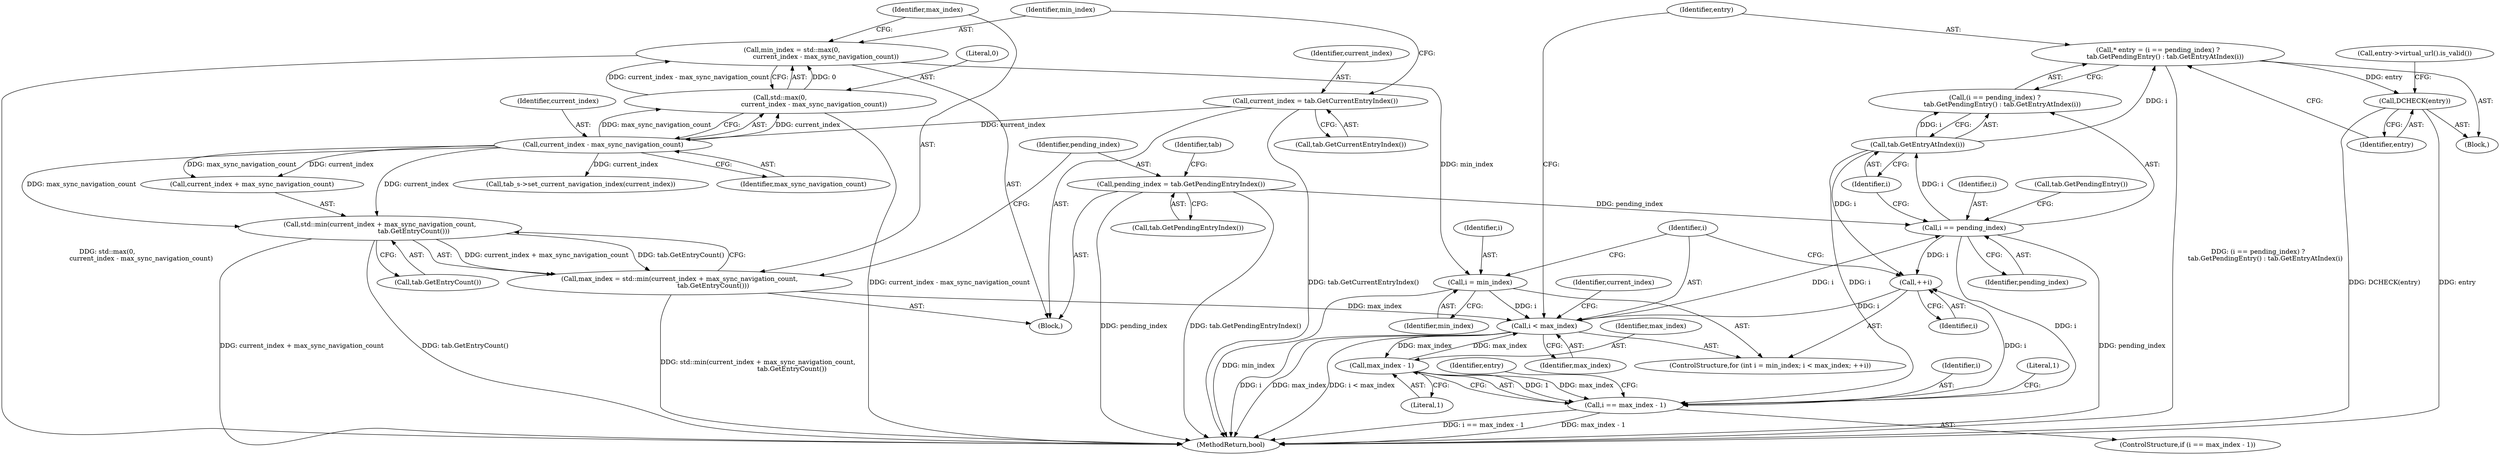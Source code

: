 digraph "0_Chrome_19190765882e272a6a2162c89acdb29110f7e3cf_13@pointer" {
"1000182" [label="(Call,* entry = (i == pending_index) ?\n       tab.GetPendingEntry() : tab.GetEntryAtIndex(i))"];
"1000189" [label="(Call,tab.GetEntryAtIndex(i))"];
"1000185" [label="(Call,i == pending_index)"];
"1000175" [label="(Call,i < max_index)"];
"1000178" [label="(Call,++i)"];
"1000197" [label="(Call,i == max_index - 1)"];
"1000199" [label="(Call,max_index - 1)"];
"1000172" [label="(Call,i = min_index)"];
"1000142" [label="(Call,min_index = std::max(0,\n                                 current_index - max_sync_navigation_count))"];
"1000144" [label="(Call,std::max(0,\n                                 current_index - max_sync_navigation_count))"];
"1000146" [label="(Call,current_index - max_sync_navigation_count)"];
"1000138" [label="(Call,current_index = tab.GetCurrentEntryIndex())"];
"1000150" [label="(Call,max_index = std::min(current_index + max_sync_navigation_count,\n                                 tab.GetEntryCount()))"];
"1000152" [label="(Call,std::min(current_index + max_sync_navigation_count,\n                                 tab.GetEntryCount()))"];
"1000158" [label="(Call,pending_index = tab.GetPendingEntryIndex())"];
"1000191" [label="(Call,DCHECK(entry))"];
"1000224" [label="(Identifier,entry)"];
"1000173" [label="(Identifier,i)"];
"1000143" [label="(Identifier,min_index)"];
"1000190" [label="(Identifier,i)"];
"1000177" [label="(Identifier,max_index)"];
"1000194" [label="(Call,entry->virtual_url().is_valid())"];
"1000151" [label="(Identifier,max_index)"];
"1000192" [label="(Identifier,entry)"];
"1000156" [label="(Call,tab.GetEntryCount())"];
"1000150" [label="(Call,max_index = std::min(current_index + max_sync_navigation_count,\n                                 tab.GetEntryCount()))"];
"1000200" [label="(Identifier,max_index)"];
"1000186" [label="(Identifier,i)"];
"1000184" [label="(Call,(i == pending_index) ?\n       tab.GetPendingEntry() : tab.GetEntryAtIndex(i))"];
"1000152" [label="(Call,std::min(current_index + max_sync_navigation_count,\n                                 tab.GetEntryCount()))"];
"1000182" [label="(Call,* entry = (i == pending_index) ?\n       tab.GetPendingEntry() : tab.GetEntryAtIndex(i))"];
"1000174" [label="(Identifier,min_index)"];
"1000164" [label="(Identifier,tab)"];
"1000159" [label="(Identifier,pending_index)"];
"1000191" [label="(Call,DCHECK(entry))"];
"1000198" [label="(Identifier,i)"];
"1000251" [label="(MethodReturn,bool)"];
"1000142" [label="(Call,min_index = std::max(0,\n                                 current_index - max_sync_navigation_count))"];
"1000105" [label="(Block,)"];
"1000187" [label="(Identifier,pending_index)"];
"1000140" [label="(Call,tab.GetCurrentEntryIndex())"];
"1000145" [label="(Literal,0)"];
"1000234" [label="(Identifier,current_index)"];
"1000138" [label="(Call,current_index = tab.GetCurrentEntryIndex())"];
"1000183" [label="(Identifier,entry)"];
"1000197" [label="(Call,i == max_index - 1)"];
"1000178" [label="(Call,++i)"];
"1000144" [label="(Call,std::max(0,\n                                 current_index - max_sync_navigation_count))"];
"1000205" [label="(Literal,1)"];
"1000201" [label="(Literal,1)"];
"1000189" [label="(Call,tab.GetEntryAtIndex(i))"];
"1000176" [label="(Identifier,i)"];
"1000233" [label="(Call,tab_s->set_current_navigation_index(current_index))"];
"1000170" [label="(ControlStructure,for (int i = min_index; i < max_index; ++i))"];
"1000146" [label="(Call,current_index - max_sync_navigation_count)"];
"1000139" [label="(Identifier,current_index)"];
"1000158" [label="(Call,pending_index = tab.GetPendingEntryIndex())"];
"1000175" [label="(Call,i < max_index)"];
"1000196" [label="(ControlStructure,if (i == max_index - 1))"];
"1000148" [label="(Identifier,max_sync_navigation_count)"];
"1000180" [label="(Block,)"];
"1000153" [label="(Call,current_index + max_sync_navigation_count)"];
"1000188" [label="(Call,tab.GetPendingEntry())"];
"1000172" [label="(Call,i = min_index)"];
"1000147" [label="(Identifier,current_index)"];
"1000179" [label="(Identifier,i)"];
"1000160" [label="(Call,tab.GetPendingEntryIndex())"];
"1000185" [label="(Call,i == pending_index)"];
"1000199" [label="(Call,max_index - 1)"];
"1000182" -> "1000180"  [label="AST: "];
"1000182" -> "1000184"  [label="CFG: "];
"1000183" -> "1000182"  [label="AST: "];
"1000184" -> "1000182"  [label="AST: "];
"1000192" -> "1000182"  [label="CFG: "];
"1000182" -> "1000251"  [label="DDG: (i == pending_index) ?\n       tab.GetPendingEntry() : tab.GetEntryAtIndex(i)"];
"1000189" -> "1000182"  [label="DDG: i"];
"1000182" -> "1000191"  [label="DDG: entry"];
"1000189" -> "1000184"  [label="AST: "];
"1000189" -> "1000190"  [label="CFG: "];
"1000190" -> "1000189"  [label="AST: "];
"1000184" -> "1000189"  [label="CFG: "];
"1000189" -> "1000178"  [label="DDG: i"];
"1000189" -> "1000184"  [label="DDG: i"];
"1000185" -> "1000189"  [label="DDG: i"];
"1000189" -> "1000197"  [label="DDG: i"];
"1000185" -> "1000184"  [label="AST: "];
"1000185" -> "1000187"  [label="CFG: "];
"1000186" -> "1000185"  [label="AST: "];
"1000187" -> "1000185"  [label="AST: "];
"1000188" -> "1000185"  [label="CFG: "];
"1000190" -> "1000185"  [label="CFG: "];
"1000185" -> "1000251"  [label="DDG: pending_index"];
"1000185" -> "1000178"  [label="DDG: i"];
"1000175" -> "1000185"  [label="DDG: i"];
"1000158" -> "1000185"  [label="DDG: pending_index"];
"1000185" -> "1000197"  [label="DDG: i"];
"1000175" -> "1000170"  [label="AST: "];
"1000175" -> "1000177"  [label="CFG: "];
"1000176" -> "1000175"  [label="AST: "];
"1000177" -> "1000175"  [label="AST: "];
"1000183" -> "1000175"  [label="CFG: "];
"1000234" -> "1000175"  [label="CFG: "];
"1000175" -> "1000251"  [label="DDG: i"];
"1000175" -> "1000251"  [label="DDG: max_index"];
"1000175" -> "1000251"  [label="DDG: i < max_index"];
"1000178" -> "1000175"  [label="DDG: i"];
"1000172" -> "1000175"  [label="DDG: i"];
"1000150" -> "1000175"  [label="DDG: max_index"];
"1000199" -> "1000175"  [label="DDG: max_index"];
"1000175" -> "1000199"  [label="DDG: max_index"];
"1000178" -> "1000170"  [label="AST: "];
"1000178" -> "1000179"  [label="CFG: "];
"1000179" -> "1000178"  [label="AST: "];
"1000176" -> "1000178"  [label="CFG: "];
"1000197" -> "1000178"  [label="DDG: i"];
"1000197" -> "1000196"  [label="AST: "];
"1000197" -> "1000199"  [label="CFG: "];
"1000198" -> "1000197"  [label="AST: "];
"1000199" -> "1000197"  [label="AST: "];
"1000205" -> "1000197"  [label="CFG: "];
"1000224" -> "1000197"  [label="CFG: "];
"1000197" -> "1000251"  [label="DDG: i == max_index - 1"];
"1000197" -> "1000251"  [label="DDG: max_index - 1"];
"1000199" -> "1000197"  [label="DDG: max_index"];
"1000199" -> "1000197"  [label="DDG: 1"];
"1000199" -> "1000201"  [label="CFG: "];
"1000200" -> "1000199"  [label="AST: "];
"1000201" -> "1000199"  [label="AST: "];
"1000172" -> "1000170"  [label="AST: "];
"1000172" -> "1000174"  [label="CFG: "];
"1000173" -> "1000172"  [label="AST: "];
"1000174" -> "1000172"  [label="AST: "];
"1000176" -> "1000172"  [label="CFG: "];
"1000172" -> "1000251"  [label="DDG: min_index"];
"1000142" -> "1000172"  [label="DDG: min_index"];
"1000142" -> "1000105"  [label="AST: "];
"1000142" -> "1000144"  [label="CFG: "];
"1000143" -> "1000142"  [label="AST: "];
"1000144" -> "1000142"  [label="AST: "];
"1000151" -> "1000142"  [label="CFG: "];
"1000142" -> "1000251"  [label="DDG: std::max(0,\n                                 current_index - max_sync_navigation_count)"];
"1000144" -> "1000142"  [label="DDG: 0"];
"1000144" -> "1000142"  [label="DDG: current_index - max_sync_navigation_count"];
"1000144" -> "1000146"  [label="CFG: "];
"1000145" -> "1000144"  [label="AST: "];
"1000146" -> "1000144"  [label="AST: "];
"1000144" -> "1000251"  [label="DDG: current_index - max_sync_navigation_count"];
"1000146" -> "1000144"  [label="DDG: current_index"];
"1000146" -> "1000144"  [label="DDG: max_sync_navigation_count"];
"1000146" -> "1000148"  [label="CFG: "];
"1000147" -> "1000146"  [label="AST: "];
"1000148" -> "1000146"  [label="AST: "];
"1000138" -> "1000146"  [label="DDG: current_index"];
"1000146" -> "1000152"  [label="DDG: current_index"];
"1000146" -> "1000152"  [label="DDG: max_sync_navigation_count"];
"1000146" -> "1000153"  [label="DDG: current_index"];
"1000146" -> "1000153"  [label="DDG: max_sync_navigation_count"];
"1000146" -> "1000233"  [label="DDG: current_index"];
"1000138" -> "1000105"  [label="AST: "];
"1000138" -> "1000140"  [label="CFG: "];
"1000139" -> "1000138"  [label="AST: "];
"1000140" -> "1000138"  [label="AST: "];
"1000143" -> "1000138"  [label="CFG: "];
"1000138" -> "1000251"  [label="DDG: tab.GetCurrentEntryIndex()"];
"1000150" -> "1000105"  [label="AST: "];
"1000150" -> "1000152"  [label="CFG: "];
"1000151" -> "1000150"  [label="AST: "];
"1000152" -> "1000150"  [label="AST: "];
"1000159" -> "1000150"  [label="CFG: "];
"1000150" -> "1000251"  [label="DDG: std::min(current_index + max_sync_navigation_count,\n                                 tab.GetEntryCount())"];
"1000152" -> "1000150"  [label="DDG: current_index + max_sync_navigation_count"];
"1000152" -> "1000150"  [label="DDG: tab.GetEntryCount()"];
"1000152" -> "1000156"  [label="CFG: "];
"1000153" -> "1000152"  [label="AST: "];
"1000156" -> "1000152"  [label="AST: "];
"1000152" -> "1000251"  [label="DDG: current_index + max_sync_navigation_count"];
"1000152" -> "1000251"  [label="DDG: tab.GetEntryCount()"];
"1000158" -> "1000105"  [label="AST: "];
"1000158" -> "1000160"  [label="CFG: "];
"1000159" -> "1000158"  [label="AST: "];
"1000160" -> "1000158"  [label="AST: "];
"1000164" -> "1000158"  [label="CFG: "];
"1000158" -> "1000251"  [label="DDG: pending_index"];
"1000158" -> "1000251"  [label="DDG: tab.GetPendingEntryIndex()"];
"1000191" -> "1000180"  [label="AST: "];
"1000191" -> "1000192"  [label="CFG: "];
"1000192" -> "1000191"  [label="AST: "];
"1000194" -> "1000191"  [label="CFG: "];
"1000191" -> "1000251"  [label="DDG: DCHECK(entry)"];
"1000191" -> "1000251"  [label="DDG: entry"];
}
